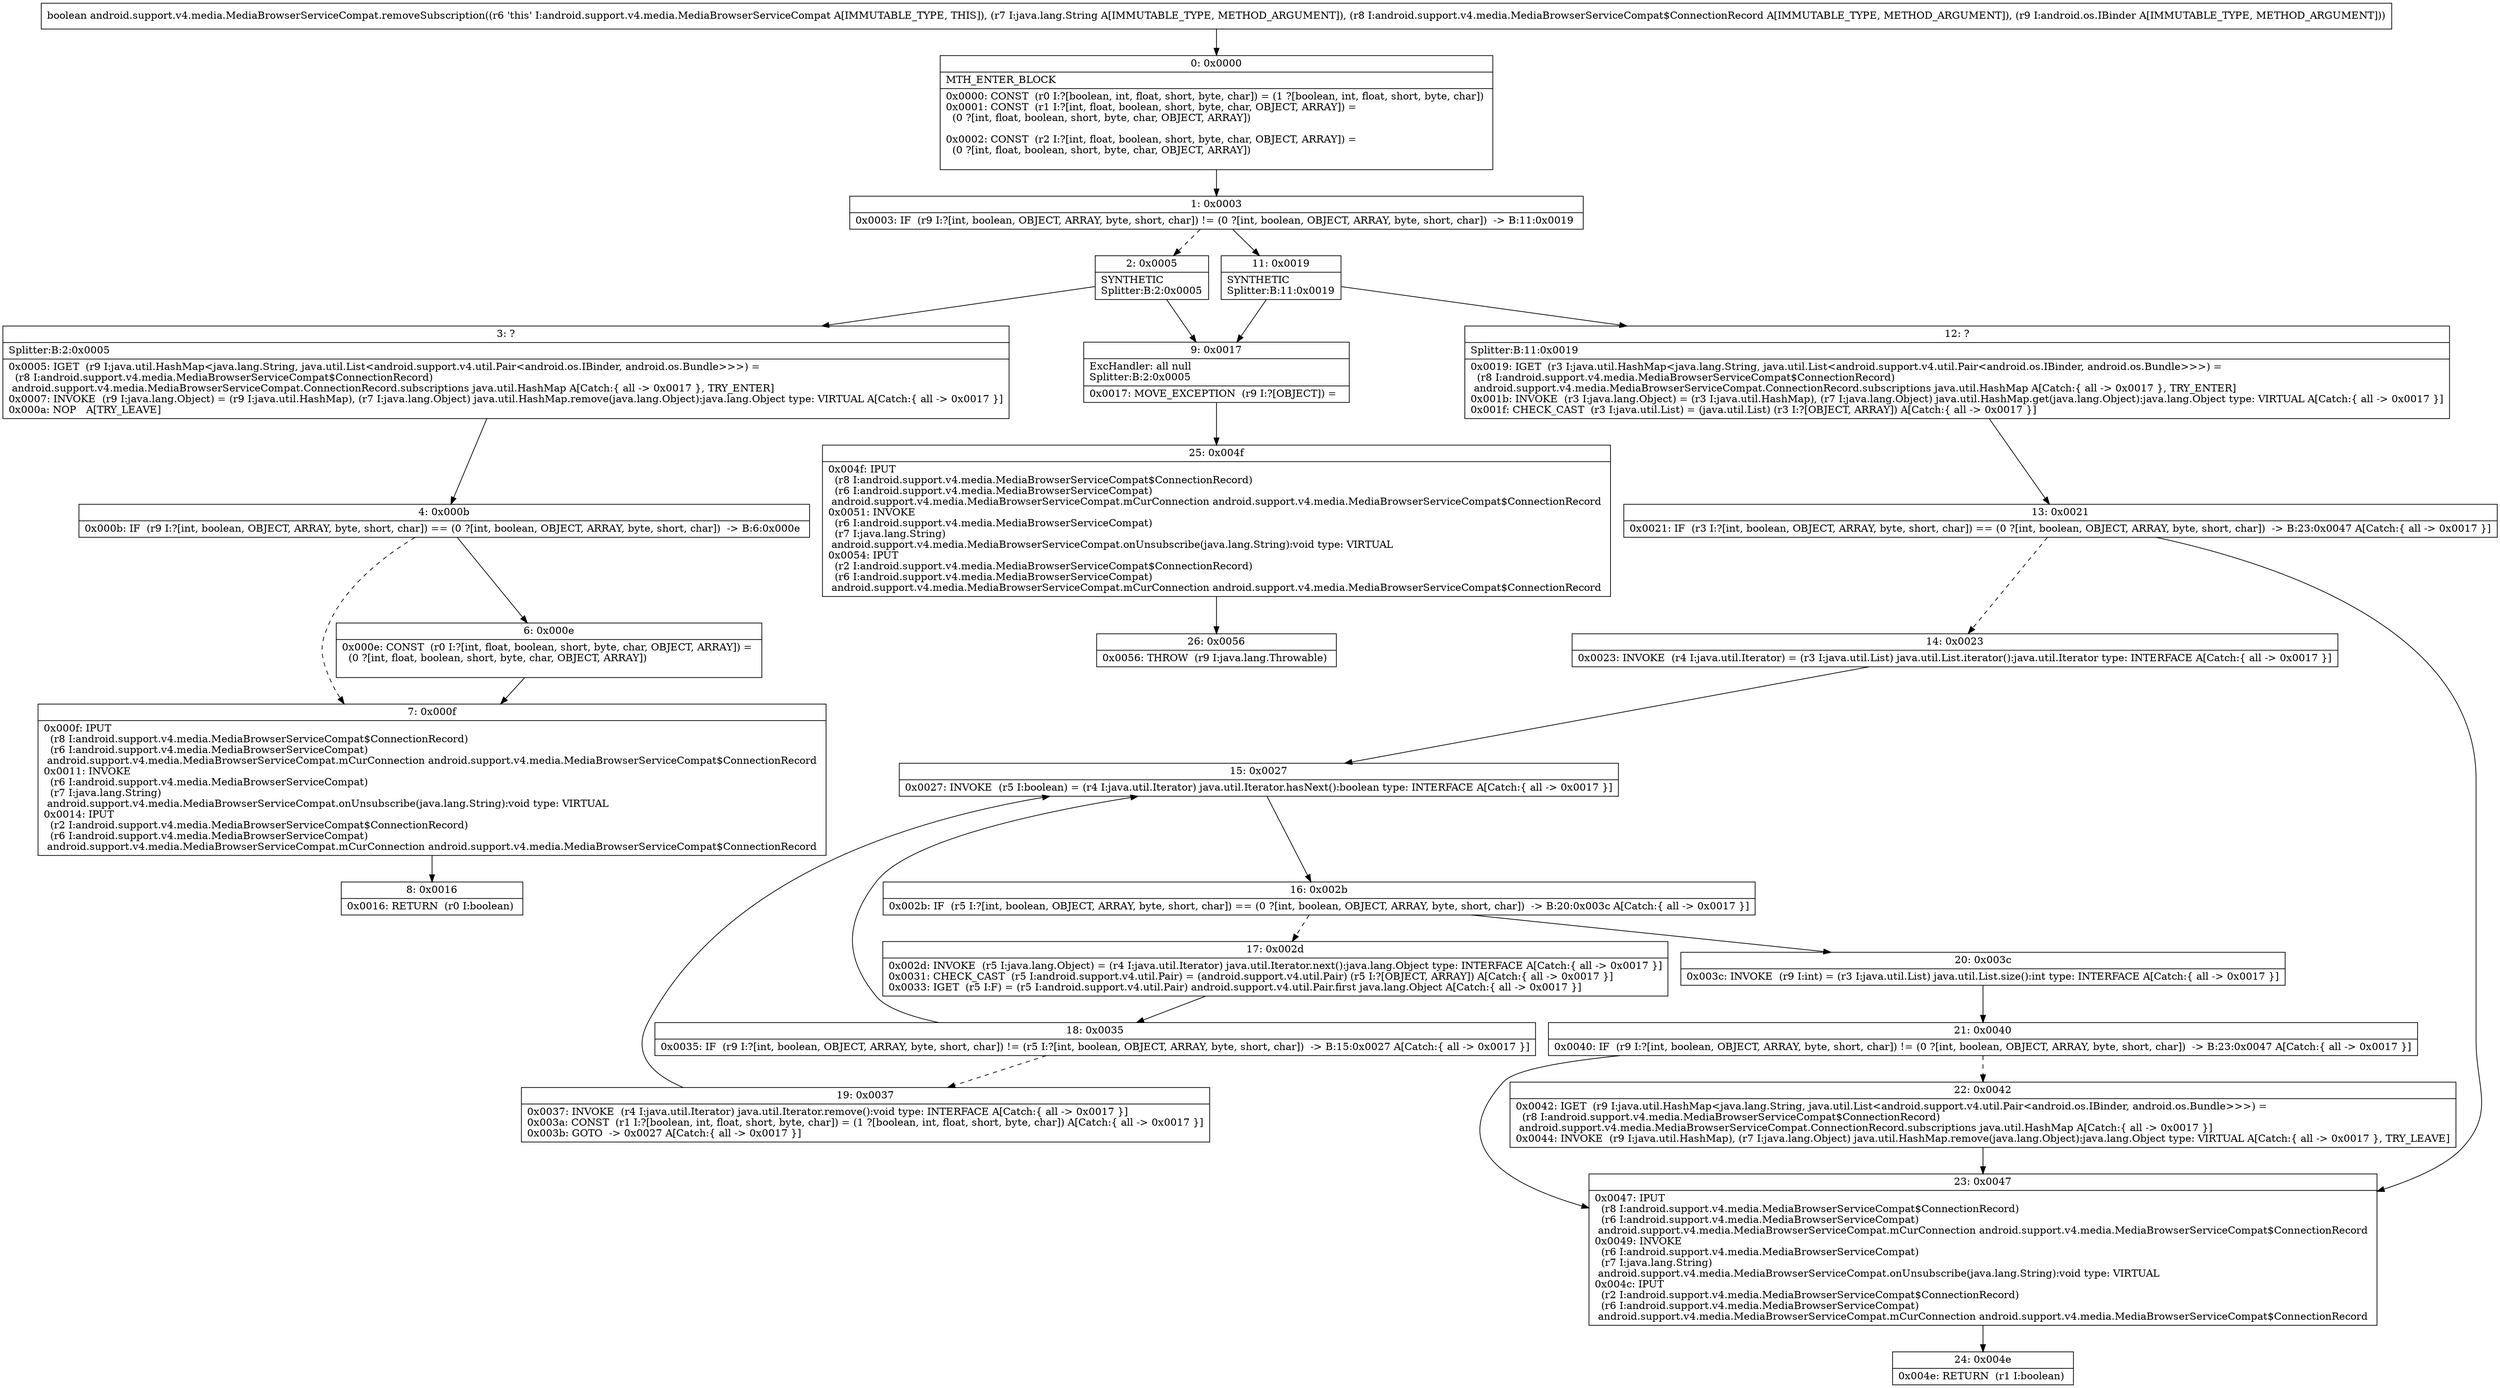 digraph "CFG forandroid.support.v4.media.MediaBrowserServiceCompat.removeSubscription(Ljava\/lang\/String;Landroid\/support\/v4\/media\/MediaBrowserServiceCompat$ConnectionRecord;Landroid\/os\/IBinder;)Z" {
Node_0 [shape=record,label="{0\:\ 0x0000|MTH_ENTER_BLOCK\l|0x0000: CONST  (r0 I:?[boolean, int, float, short, byte, char]) = (1 ?[boolean, int, float, short, byte, char]) \l0x0001: CONST  (r1 I:?[int, float, boolean, short, byte, char, OBJECT, ARRAY]) = \l  (0 ?[int, float, boolean, short, byte, char, OBJECT, ARRAY])\l \l0x0002: CONST  (r2 I:?[int, float, boolean, short, byte, char, OBJECT, ARRAY]) = \l  (0 ?[int, float, boolean, short, byte, char, OBJECT, ARRAY])\l \l}"];
Node_1 [shape=record,label="{1\:\ 0x0003|0x0003: IF  (r9 I:?[int, boolean, OBJECT, ARRAY, byte, short, char]) != (0 ?[int, boolean, OBJECT, ARRAY, byte, short, char])  \-\> B:11:0x0019 \l}"];
Node_2 [shape=record,label="{2\:\ 0x0005|SYNTHETIC\lSplitter:B:2:0x0005\l}"];
Node_3 [shape=record,label="{3\:\ ?|Splitter:B:2:0x0005\l|0x0005: IGET  (r9 I:java.util.HashMap\<java.lang.String, java.util.List\<android.support.v4.util.Pair\<android.os.IBinder, android.os.Bundle\>\>\>) = \l  (r8 I:android.support.v4.media.MediaBrowserServiceCompat$ConnectionRecord)\l android.support.v4.media.MediaBrowserServiceCompat.ConnectionRecord.subscriptions java.util.HashMap A[Catch:\{ all \-\> 0x0017 \}, TRY_ENTER]\l0x0007: INVOKE  (r9 I:java.lang.Object) = (r9 I:java.util.HashMap), (r7 I:java.lang.Object) java.util.HashMap.remove(java.lang.Object):java.lang.Object type: VIRTUAL A[Catch:\{ all \-\> 0x0017 \}]\l0x000a: NOP   A[TRY_LEAVE]\l}"];
Node_4 [shape=record,label="{4\:\ 0x000b|0x000b: IF  (r9 I:?[int, boolean, OBJECT, ARRAY, byte, short, char]) == (0 ?[int, boolean, OBJECT, ARRAY, byte, short, char])  \-\> B:6:0x000e \l}"];
Node_6 [shape=record,label="{6\:\ 0x000e|0x000e: CONST  (r0 I:?[int, float, boolean, short, byte, char, OBJECT, ARRAY]) = \l  (0 ?[int, float, boolean, short, byte, char, OBJECT, ARRAY])\l \l}"];
Node_7 [shape=record,label="{7\:\ 0x000f|0x000f: IPUT  \l  (r8 I:android.support.v4.media.MediaBrowserServiceCompat$ConnectionRecord)\l  (r6 I:android.support.v4.media.MediaBrowserServiceCompat)\l android.support.v4.media.MediaBrowserServiceCompat.mCurConnection android.support.v4.media.MediaBrowserServiceCompat$ConnectionRecord \l0x0011: INVOKE  \l  (r6 I:android.support.v4.media.MediaBrowserServiceCompat)\l  (r7 I:java.lang.String)\l android.support.v4.media.MediaBrowserServiceCompat.onUnsubscribe(java.lang.String):void type: VIRTUAL \l0x0014: IPUT  \l  (r2 I:android.support.v4.media.MediaBrowserServiceCompat$ConnectionRecord)\l  (r6 I:android.support.v4.media.MediaBrowserServiceCompat)\l android.support.v4.media.MediaBrowserServiceCompat.mCurConnection android.support.v4.media.MediaBrowserServiceCompat$ConnectionRecord \l}"];
Node_8 [shape=record,label="{8\:\ 0x0016|0x0016: RETURN  (r0 I:boolean) \l}"];
Node_9 [shape=record,label="{9\:\ 0x0017|ExcHandler: all null\lSplitter:B:2:0x0005\l|0x0017: MOVE_EXCEPTION  (r9 I:?[OBJECT]) =  \l}"];
Node_11 [shape=record,label="{11\:\ 0x0019|SYNTHETIC\lSplitter:B:11:0x0019\l}"];
Node_12 [shape=record,label="{12\:\ ?|Splitter:B:11:0x0019\l|0x0019: IGET  (r3 I:java.util.HashMap\<java.lang.String, java.util.List\<android.support.v4.util.Pair\<android.os.IBinder, android.os.Bundle\>\>\>) = \l  (r8 I:android.support.v4.media.MediaBrowserServiceCompat$ConnectionRecord)\l android.support.v4.media.MediaBrowserServiceCompat.ConnectionRecord.subscriptions java.util.HashMap A[Catch:\{ all \-\> 0x0017 \}, TRY_ENTER]\l0x001b: INVOKE  (r3 I:java.lang.Object) = (r3 I:java.util.HashMap), (r7 I:java.lang.Object) java.util.HashMap.get(java.lang.Object):java.lang.Object type: VIRTUAL A[Catch:\{ all \-\> 0x0017 \}]\l0x001f: CHECK_CAST  (r3 I:java.util.List) = (java.util.List) (r3 I:?[OBJECT, ARRAY]) A[Catch:\{ all \-\> 0x0017 \}]\l}"];
Node_13 [shape=record,label="{13\:\ 0x0021|0x0021: IF  (r3 I:?[int, boolean, OBJECT, ARRAY, byte, short, char]) == (0 ?[int, boolean, OBJECT, ARRAY, byte, short, char])  \-\> B:23:0x0047 A[Catch:\{ all \-\> 0x0017 \}]\l}"];
Node_14 [shape=record,label="{14\:\ 0x0023|0x0023: INVOKE  (r4 I:java.util.Iterator) = (r3 I:java.util.List) java.util.List.iterator():java.util.Iterator type: INTERFACE A[Catch:\{ all \-\> 0x0017 \}]\l}"];
Node_15 [shape=record,label="{15\:\ 0x0027|0x0027: INVOKE  (r5 I:boolean) = (r4 I:java.util.Iterator) java.util.Iterator.hasNext():boolean type: INTERFACE A[Catch:\{ all \-\> 0x0017 \}]\l}"];
Node_16 [shape=record,label="{16\:\ 0x002b|0x002b: IF  (r5 I:?[int, boolean, OBJECT, ARRAY, byte, short, char]) == (0 ?[int, boolean, OBJECT, ARRAY, byte, short, char])  \-\> B:20:0x003c A[Catch:\{ all \-\> 0x0017 \}]\l}"];
Node_17 [shape=record,label="{17\:\ 0x002d|0x002d: INVOKE  (r5 I:java.lang.Object) = (r4 I:java.util.Iterator) java.util.Iterator.next():java.lang.Object type: INTERFACE A[Catch:\{ all \-\> 0x0017 \}]\l0x0031: CHECK_CAST  (r5 I:android.support.v4.util.Pair) = (android.support.v4.util.Pair) (r5 I:?[OBJECT, ARRAY]) A[Catch:\{ all \-\> 0x0017 \}]\l0x0033: IGET  (r5 I:F) = (r5 I:android.support.v4.util.Pair) android.support.v4.util.Pair.first java.lang.Object A[Catch:\{ all \-\> 0x0017 \}]\l}"];
Node_18 [shape=record,label="{18\:\ 0x0035|0x0035: IF  (r9 I:?[int, boolean, OBJECT, ARRAY, byte, short, char]) != (r5 I:?[int, boolean, OBJECT, ARRAY, byte, short, char])  \-\> B:15:0x0027 A[Catch:\{ all \-\> 0x0017 \}]\l}"];
Node_19 [shape=record,label="{19\:\ 0x0037|0x0037: INVOKE  (r4 I:java.util.Iterator) java.util.Iterator.remove():void type: INTERFACE A[Catch:\{ all \-\> 0x0017 \}]\l0x003a: CONST  (r1 I:?[boolean, int, float, short, byte, char]) = (1 ?[boolean, int, float, short, byte, char]) A[Catch:\{ all \-\> 0x0017 \}]\l0x003b: GOTO  \-\> 0x0027 A[Catch:\{ all \-\> 0x0017 \}]\l}"];
Node_20 [shape=record,label="{20\:\ 0x003c|0x003c: INVOKE  (r9 I:int) = (r3 I:java.util.List) java.util.List.size():int type: INTERFACE A[Catch:\{ all \-\> 0x0017 \}]\l}"];
Node_21 [shape=record,label="{21\:\ 0x0040|0x0040: IF  (r9 I:?[int, boolean, OBJECT, ARRAY, byte, short, char]) != (0 ?[int, boolean, OBJECT, ARRAY, byte, short, char])  \-\> B:23:0x0047 A[Catch:\{ all \-\> 0x0017 \}]\l}"];
Node_22 [shape=record,label="{22\:\ 0x0042|0x0042: IGET  (r9 I:java.util.HashMap\<java.lang.String, java.util.List\<android.support.v4.util.Pair\<android.os.IBinder, android.os.Bundle\>\>\>) = \l  (r8 I:android.support.v4.media.MediaBrowserServiceCompat$ConnectionRecord)\l android.support.v4.media.MediaBrowserServiceCompat.ConnectionRecord.subscriptions java.util.HashMap A[Catch:\{ all \-\> 0x0017 \}]\l0x0044: INVOKE  (r9 I:java.util.HashMap), (r7 I:java.lang.Object) java.util.HashMap.remove(java.lang.Object):java.lang.Object type: VIRTUAL A[Catch:\{ all \-\> 0x0017 \}, TRY_LEAVE]\l}"];
Node_23 [shape=record,label="{23\:\ 0x0047|0x0047: IPUT  \l  (r8 I:android.support.v4.media.MediaBrowserServiceCompat$ConnectionRecord)\l  (r6 I:android.support.v4.media.MediaBrowserServiceCompat)\l android.support.v4.media.MediaBrowserServiceCompat.mCurConnection android.support.v4.media.MediaBrowserServiceCompat$ConnectionRecord \l0x0049: INVOKE  \l  (r6 I:android.support.v4.media.MediaBrowserServiceCompat)\l  (r7 I:java.lang.String)\l android.support.v4.media.MediaBrowserServiceCompat.onUnsubscribe(java.lang.String):void type: VIRTUAL \l0x004c: IPUT  \l  (r2 I:android.support.v4.media.MediaBrowserServiceCompat$ConnectionRecord)\l  (r6 I:android.support.v4.media.MediaBrowserServiceCompat)\l android.support.v4.media.MediaBrowserServiceCompat.mCurConnection android.support.v4.media.MediaBrowserServiceCompat$ConnectionRecord \l}"];
Node_24 [shape=record,label="{24\:\ 0x004e|0x004e: RETURN  (r1 I:boolean) \l}"];
Node_25 [shape=record,label="{25\:\ 0x004f|0x004f: IPUT  \l  (r8 I:android.support.v4.media.MediaBrowserServiceCompat$ConnectionRecord)\l  (r6 I:android.support.v4.media.MediaBrowserServiceCompat)\l android.support.v4.media.MediaBrowserServiceCompat.mCurConnection android.support.v4.media.MediaBrowserServiceCompat$ConnectionRecord \l0x0051: INVOKE  \l  (r6 I:android.support.v4.media.MediaBrowserServiceCompat)\l  (r7 I:java.lang.String)\l android.support.v4.media.MediaBrowserServiceCompat.onUnsubscribe(java.lang.String):void type: VIRTUAL \l0x0054: IPUT  \l  (r2 I:android.support.v4.media.MediaBrowserServiceCompat$ConnectionRecord)\l  (r6 I:android.support.v4.media.MediaBrowserServiceCompat)\l android.support.v4.media.MediaBrowserServiceCompat.mCurConnection android.support.v4.media.MediaBrowserServiceCompat$ConnectionRecord \l}"];
Node_26 [shape=record,label="{26\:\ 0x0056|0x0056: THROW  (r9 I:java.lang.Throwable) \l}"];
MethodNode[shape=record,label="{boolean android.support.v4.media.MediaBrowserServiceCompat.removeSubscription((r6 'this' I:android.support.v4.media.MediaBrowserServiceCompat A[IMMUTABLE_TYPE, THIS]), (r7 I:java.lang.String A[IMMUTABLE_TYPE, METHOD_ARGUMENT]), (r8 I:android.support.v4.media.MediaBrowserServiceCompat$ConnectionRecord A[IMMUTABLE_TYPE, METHOD_ARGUMENT]), (r9 I:android.os.IBinder A[IMMUTABLE_TYPE, METHOD_ARGUMENT])) }"];
MethodNode -> Node_0;
Node_0 -> Node_1;
Node_1 -> Node_2[style=dashed];
Node_1 -> Node_11;
Node_2 -> Node_3;
Node_2 -> Node_9;
Node_3 -> Node_4;
Node_4 -> Node_6;
Node_4 -> Node_7[style=dashed];
Node_6 -> Node_7;
Node_7 -> Node_8;
Node_9 -> Node_25;
Node_11 -> Node_12;
Node_11 -> Node_9;
Node_12 -> Node_13;
Node_13 -> Node_14[style=dashed];
Node_13 -> Node_23;
Node_14 -> Node_15;
Node_15 -> Node_16;
Node_16 -> Node_17[style=dashed];
Node_16 -> Node_20;
Node_17 -> Node_18;
Node_18 -> Node_15;
Node_18 -> Node_19[style=dashed];
Node_19 -> Node_15;
Node_20 -> Node_21;
Node_21 -> Node_22[style=dashed];
Node_21 -> Node_23;
Node_22 -> Node_23;
Node_23 -> Node_24;
Node_25 -> Node_26;
}

